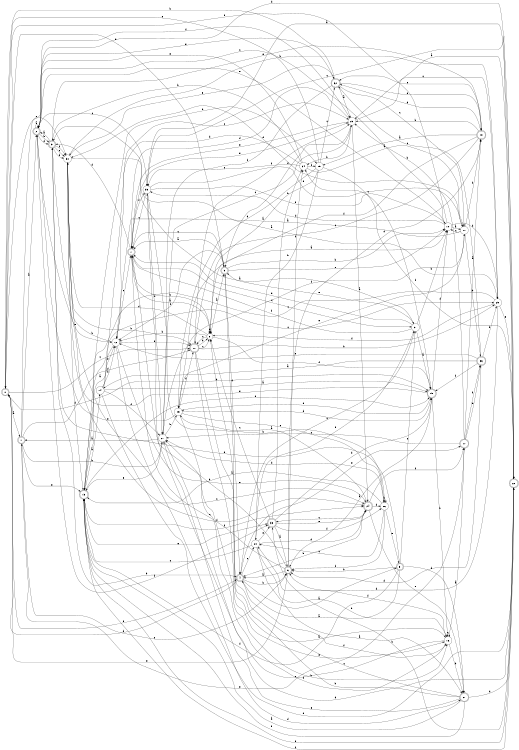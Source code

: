 digraph n30_9 {
__start0 [label="" shape="none"];

rankdir=LR;
size="8,5";

s0 [style="rounded,filled", color="black", fillcolor="white" shape="doublecircle", label="0"];
s1 [style="rounded,filled", color="black", fillcolor="white" shape="doublecircle", label="1"];
s2 [style="rounded,filled", color="black", fillcolor="white" shape="doublecircle", label="2"];
s3 [style="rounded,filled", color="black", fillcolor="white" shape="doublecircle", label="3"];
s4 [style="rounded,filled", color="black", fillcolor="white" shape="doublecircle", label="4"];
s5 [style="rounded,filled", color="black", fillcolor="white" shape="doublecircle", label="5"];
s6 [style="rounded,filled", color="black", fillcolor="white" shape="doublecircle", label="6"];
s7 [style="rounded,filled", color="black", fillcolor="white" shape="doublecircle", label="7"];
s8 [style="filled", color="black", fillcolor="white" shape="circle", label="8"];
s9 [style="rounded,filled", color="black", fillcolor="white" shape="doublecircle", label="9"];
s10 [style="filled", color="black", fillcolor="white" shape="circle", label="10"];
s11 [style="filled", color="black", fillcolor="white" shape="circle", label="11"];
s12 [style="filled", color="black", fillcolor="white" shape="circle", label="12"];
s13 [style="rounded,filled", color="black", fillcolor="white" shape="doublecircle", label="13"];
s14 [style="filled", color="black", fillcolor="white" shape="circle", label="14"];
s15 [style="rounded,filled", color="black", fillcolor="white" shape="doublecircle", label="15"];
s16 [style="filled", color="black", fillcolor="white" shape="circle", label="16"];
s17 [style="rounded,filled", color="black", fillcolor="white" shape="doublecircle", label="17"];
s18 [style="rounded,filled", color="black", fillcolor="white" shape="doublecircle", label="18"];
s19 [style="filled", color="black", fillcolor="white" shape="circle", label="19"];
s20 [style="filled", color="black", fillcolor="white" shape="circle", label="20"];
s21 [style="rounded,filled", color="black", fillcolor="white" shape="doublecircle", label="21"];
s22 [style="rounded,filled", color="black", fillcolor="white" shape="doublecircle", label="22"];
s23 [style="filled", color="black", fillcolor="white" shape="circle", label="23"];
s24 [style="rounded,filled", color="black", fillcolor="white" shape="doublecircle", label="24"];
s25 [style="filled", color="black", fillcolor="white" shape="circle", label="25"];
s26 [style="filled", color="black", fillcolor="white" shape="circle", label="26"];
s27 [style="filled", color="black", fillcolor="white" shape="circle", label="27"];
s28 [style="rounded,filled", color="black", fillcolor="white" shape="doublecircle", label="28"];
s29 [style="filled", color="black", fillcolor="white" shape="circle", label="29"];
s30 [style="filled", color="black", fillcolor="white" shape="circle", label="30"];
s31 [style="filled", color="black", fillcolor="white" shape="circle", label="31"];
s32 [style="rounded,filled", color="black", fillcolor="white" shape="doublecircle", label="32"];
s33 [style="rounded,filled", color="black", fillcolor="white" shape="doublecircle", label="33"];
s34 [style="filled", color="black", fillcolor="white" shape="circle", label="34"];
s35 [style="filled", color="black", fillcolor="white" shape="circle", label="35"];
s36 [style="rounded,filled", color="black", fillcolor="white" shape="doublecircle", label="36"];
s0 -> s1 [label="a"];
s0 -> s15 [label="b"];
s0 -> s28 [label="c"];
s0 -> s9 [label="d"];
s0 -> s30 [label="e"];
s0 -> s4 [label="f"];
s1 -> s2 [label="a"];
s1 -> s27 [label="b"];
s1 -> s6 [label="c"];
s1 -> s28 [label="d"];
s1 -> s13 [label="e"];
s1 -> s23 [label="f"];
s2 -> s2 [label="a"];
s2 -> s3 [label="b"];
s2 -> s35 [label="c"];
s2 -> s3 [label="d"];
s2 -> s12 [label="e"];
s2 -> s33 [label="f"];
s3 -> s2 [label="a"];
s3 -> s4 [label="b"];
s3 -> s30 [label="c"];
s3 -> s30 [label="d"];
s3 -> s18 [label="e"];
s3 -> s30 [label="f"];
s4 -> s5 [label="a"];
s4 -> s6 [label="b"];
s4 -> s20 [label="c"];
s4 -> s0 [label="d"];
s4 -> s17 [label="e"];
s4 -> s16 [label="f"];
s5 -> s4 [label="a"];
s5 -> s6 [label="b"];
s5 -> s31 [label="c"];
s5 -> s21 [label="d"];
s5 -> s3 [label="e"];
s5 -> s13 [label="f"];
s6 -> s4 [label="a"];
s6 -> s7 [label="b"];
s6 -> s7 [label="c"];
s6 -> s18 [label="d"];
s6 -> s0 [label="e"];
s6 -> s34 [label="f"];
s7 -> s8 [label="a"];
s7 -> s8 [label="b"];
s7 -> s31 [label="c"];
s7 -> s3 [label="d"];
s7 -> s23 [label="e"];
s7 -> s35 [label="f"];
s8 -> s9 [label="a"];
s8 -> s12 [label="b"];
s8 -> s28 [label="c"];
s8 -> s30 [label="d"];
s8 -> s8 [label="e"];
s8 -> s15 [label="f"];
s9 -> s7 [label="a"];
s9 -> s10 [label="b"];
s9 -> s7 [label="c"];
s9 -> s4 [label="d"];
s9 -> s10 [label="e"];
s9 -> s12 [label="f"];
s10 -> s11 [label="a"];
s10 -> s29 [label="b"];
s10 -> s2 [label="c"];
s10 -> s35 [label="d"];
s10 -> s2 [label="e"];
s10 -> s0 [label="f"];
s11 -> s12 [label="a"];
s11 -> s36 [label="b"];
s11 -> s10 [label="c"];
s11 -> s30 [label="d"];
s11 -> s25 [label="e"];
s11 -> s18 [label="f"];
s12 -> s13 [label="a"];
s12 -> s30 [label="b"];
s12 -> s7 [label="c"];
s12 -> s21 [label="d"];
s12 -> s24 [label="e"];
s12 -> s28 [label="f"];
s13 -> s14 [label="a"];
s13 -> s19 [label="b"];
s13 -> s29 [label="c"];
s13 -> s15 [label="d"];
s13 -> s33 [label="e"];
s13 -> s24 [label="f"];
s14 -> s15 [label="a"];
s14 -> s12 [label="b"];
s14 -> s23 [label="c"];
s14 -> s22 [label="d"];
s14 -> s12 [label="e"];
s14 -> s27 [label="f"];
s15 -> s6 [label="a"];
s15 -> s16 [label="b"];
s15 -> s34 [label="c"];
s15 -> s25 [label="d"];
s15 -> s3 [label="e"];
s15 -> s10 [label="f"];
s16 -> s17 [label="a"];
s16 -> s21 [label="b"];
s16 -> s16 [label="c"];
s16 -> s27 [label="d"];
s16 -> s35 [label="e"];
s16 -> s6 [label="f"];
s17 -> s18 [label="a"];
s17 -> s23 [label="b"];
s17 -> s27 [label="c"];
s17 -> s36 [label="d"];
s17 -> s1 [label="e"];
s17 -> s36 [label="f"];
s18 -> s19 [label="a"];
s18 -> s23 [label="b"];
s18 -> s28 [label="c"];
s18 -> s32 [label="d"];
s18 -> s32 [label="e"];
s18 -> s8 [label="f"];
s19 -> s8 [label="a"];
s19 -> s20 [label="b"];
s19 -> s32 [label="c"];
s19 -> s25 [label="d"];
s19 -> s0 [label="e"];
s19 -> s22 [label="f"];
s20 -> s21 [label="a"];
s20 -> s16 [label="b"];
s20 -> s13 [label="c"];
s20 -> s24 [label="d"];
s20 -> s33 [label="e"];
s20 -> s31 [label="f"];
s21 -> s13 [label="a"];
s21 -> s8 [label="b"];
s21 -> s9 [label="c"];
s21 -> s22 [label="d"];
s21 -> s27 [label="e"];
s21 -> s13 [label="f"];
s22 -> s23 [label="a"];
s22 -> s33 [label="b"];
s22 -> s35 [label="c"];
s22 -> s2 [label="d"];
s22 -> s13 [label="e"];
s22 -> s13 [label="f"];
s23 -> s24 [label="a"];
s23 -> s34 [label="b"];
s23 -> s29 [label="c"];
s23 -> s7 [label="d"];
s23 -> s7 [label="e"];
s23 -> s9 [label="f"];
s24 -> s25 [label="a"];
s24 -> s4 [label="b"];
s24 -> s33 [label="c"];
s24 -> s26 [label="d"];
s24 -> s21 [label="e"];
s24 -> s17 [label="f"];
s25 -> s10 [label="a"];
s25 -> s16 [label="b"];
s25 -> s26 [label="c"];
s25 -> s15 [label="d"];
s25 -> s2 [label="e"];
s25 -> s28 [label="f"];
s26 -> s13 [label="a"];
s26 -> s26 [label="b"];
s26 -> s20 [label="c"];
s26 -> s27 [label="d"];
s26 -> s5 [label="e"];
s26 -> s6 [label="f"];
s27 -> s1 [label="a"];
s27 -> s25 [label="b"];
s27 -> s23 [label="c"];
s27 -> s22 [label="d"];
s27 -> s13 [label="e"];
s27 -> s11 [label="f"];
s28 -> s16 [label="a"];
s28 -> s29 [label="b"];
s28 -> s8 [label="c"];
s28 -> s8 [label="d"];
s28 -> s16 [label="e"];
s28 -> s23 [label="f"];
s29 -> s3 [label="a"];
s29 -> s30 [label="b"];
s29 -> s13 [label="c"];
s29 -> s20 [label="d"];
s29 -> s22 [label="e"];
s29 -> s8 [label="f"];
s30 -> s31 [label="a"];
s30 -> s28 [label="b"];
s30 -> s24 [label="c"];
s30 -> s13 [label="d"];
s30 -> s32 [label="e"];
s30 -> s24 [label="f"];
s31 -> s15 [label="a"];
s31 -> s10 [label="b"];
s31 -> s4 [label="c"];
s31 -> s7 [label="d"];
s31 -> s9 [label="e"];
s31 -> s7 [label="f"];
s32 -> s23 [label="a"];
s32 -> s0 [label="b"];
s32 -> s11 [label="c"];
s32 -> s18 [label="d"];
s32 -> s2 [label="e"];
s32 -> s27 [label="f"];
s33 -> s6 [label="a"];
s33 -> s34 [label="b"];
s33 -> s8 [label="c"];
s33 -> s15 [label="d"];
s33 -> s24 [label="e"];
s33 -> s26 [label="f"];
s34 -> s11 [label="a"];
s34 -> s3 [label="b"];
s34 -> s35 [label="c"];
s34 -> s12 [label="d"];
s34 -> s2 [label="e"];
s34 -> s19 [label="f"];
s35 -> s22 [label="a"];
s35 -> s26 [label="b"];
s35 -> s7 [label="c"];
s35 -> s27 [label="d"];
s35 -> s11 [label="e"];
s35 -> s10 [label="f"];
s36 -> s14 [label="a"];
s36 -> s29 [label="b"];
s36 -> s32 [label="c"];
s36 -> s6 [label="d"];
s36 -> s12 [label="e"];
s36 -> s15 [label="f"];

}